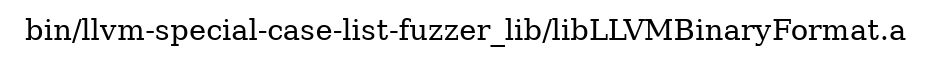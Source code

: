 digraph "bin/llvm-special-case-list-fuzzer_lib/libLLVMBinaryFormat.a" {
	label="bin/llvm-special-case-list-fuzzer_lib/libLLVMBinaryFormat.a";
	rankdir=LR;

}

